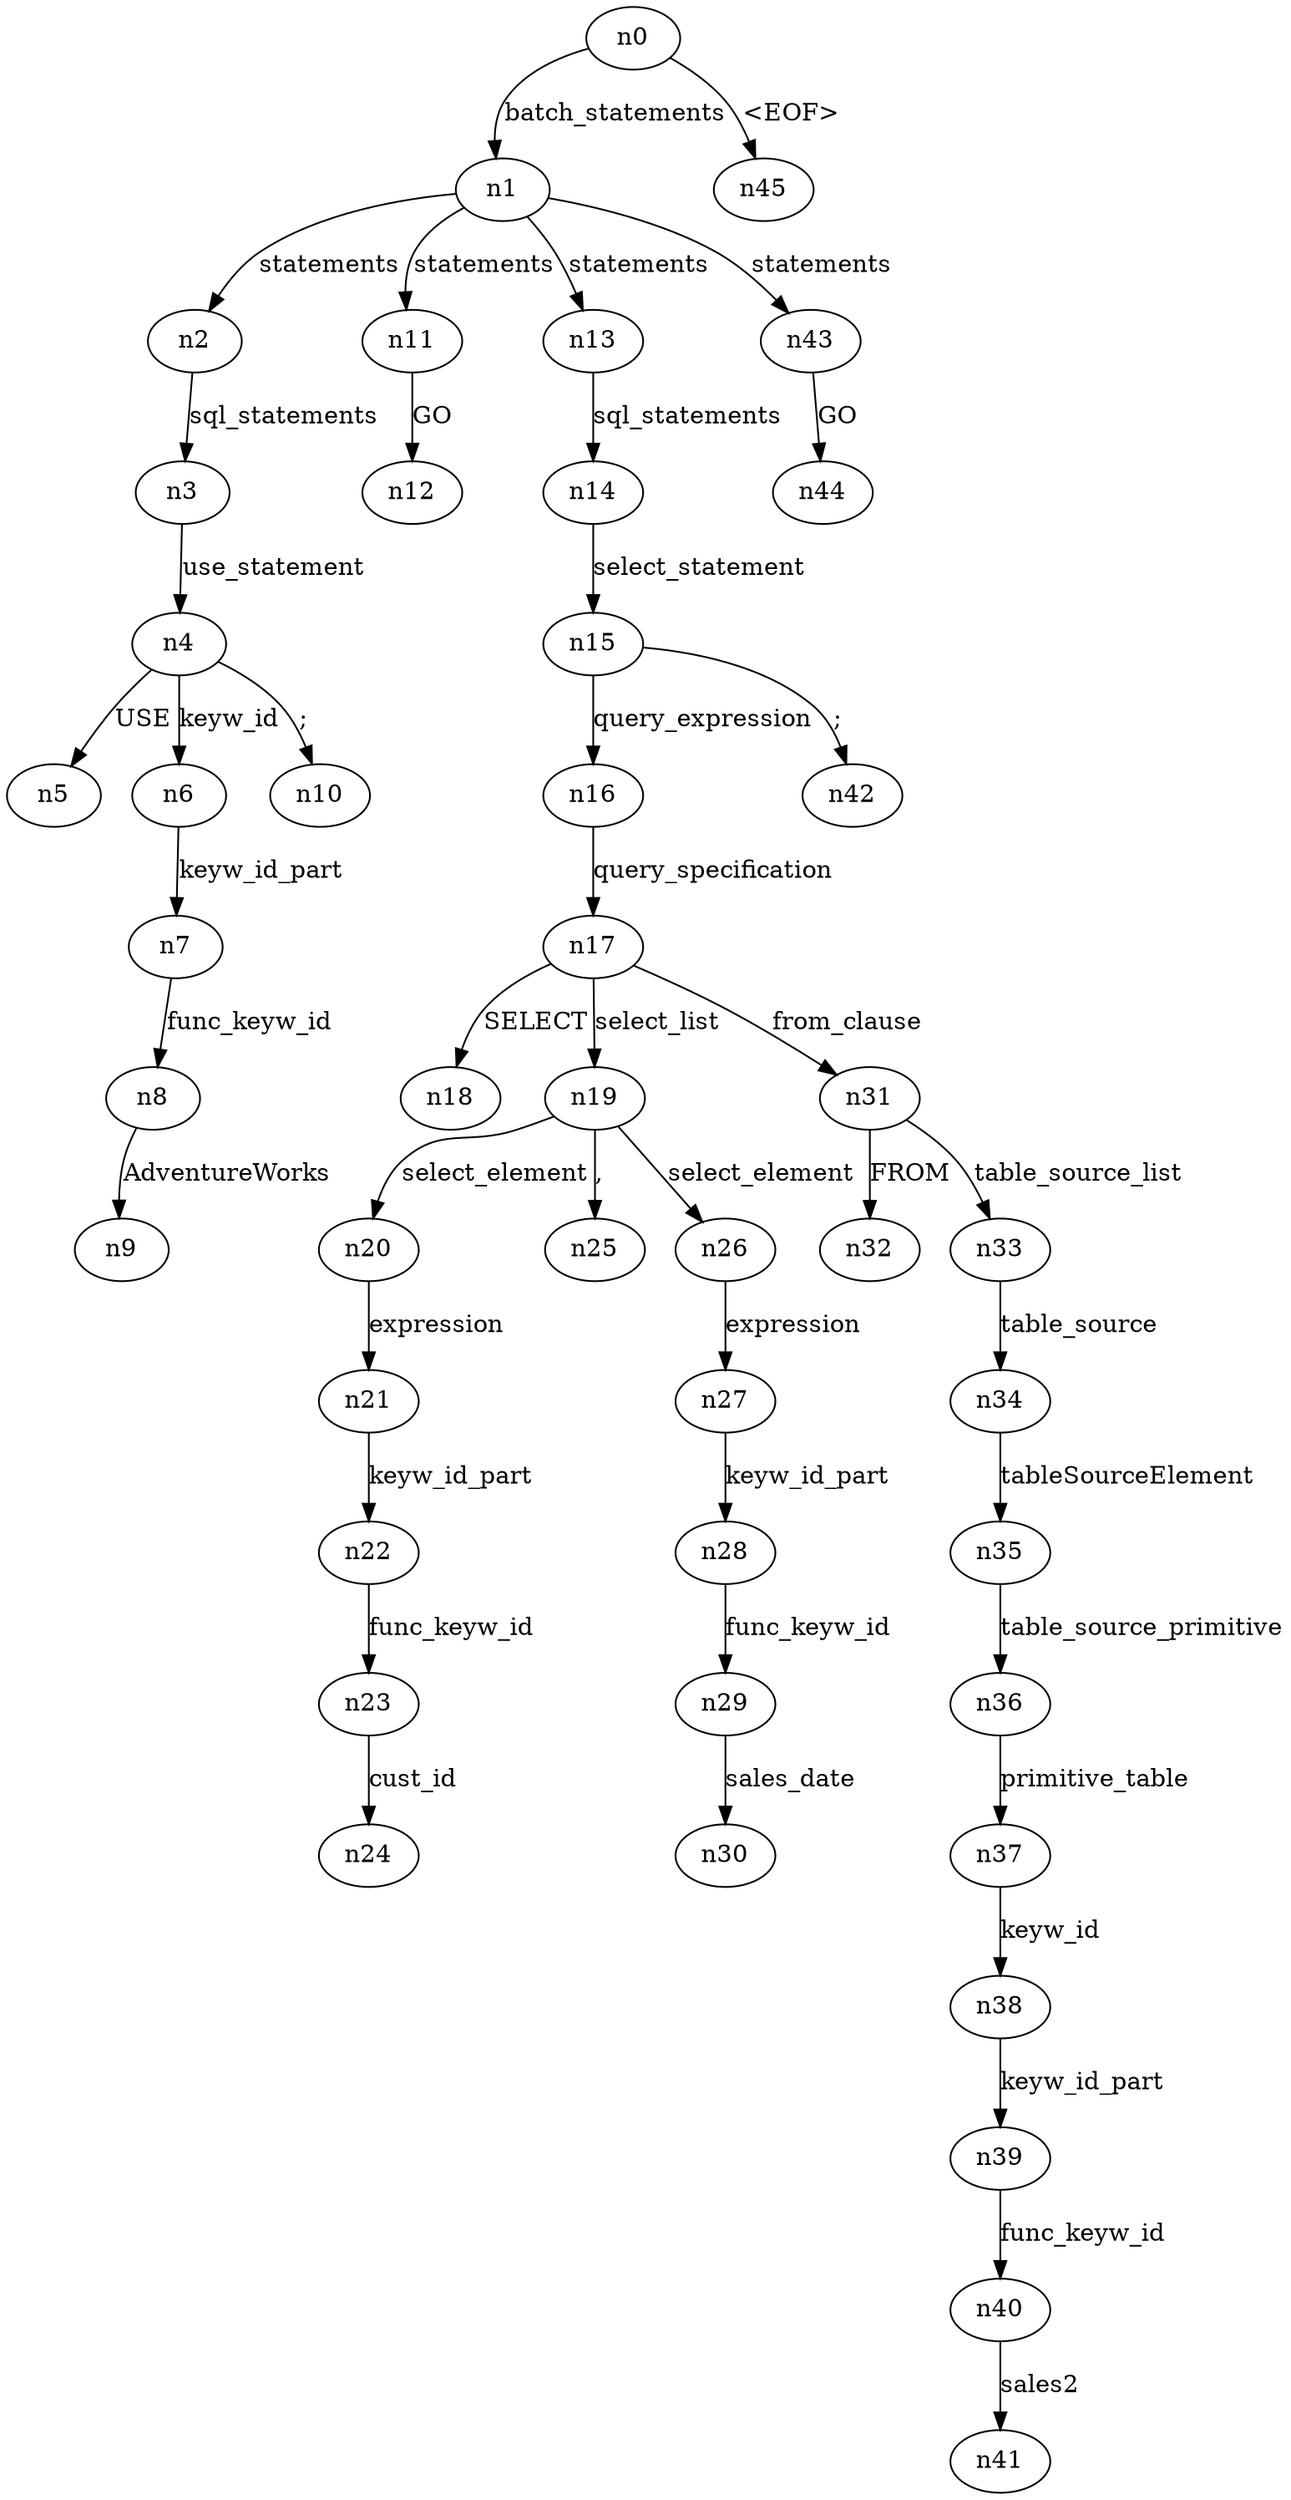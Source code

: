 digraph ParseTree {
  n0 -> n1 [label="batch_statements"];
  n1 -> n2 [label="statements"];
  n2 -> n3 [label="sql_statements"];
  n3 -> n4 [label="use_statement"];
  n4 -> n5 [label="USE"];
  n4 -> n6 [label="keyw_id"];
  n6 -> n7 [label="keyw_id_part"];
  n7 -> n8 [label="func_keyw_id"];
  n8 -> n9 [label="AdventureWorks"];
  n4 -> n10 [label=";"];
  n1 -> n11 [label="statements"];
  n11 -> n12 [label="GO"];
  n1 -> n13 [label="statements"];
  n13 -> n14 [label="sql_statements"];
  n14 -> n15 [label="select_statement"];
  n15 -> n16 [label="query_expression"];
  n16 -> n17 [label="query_specification"];
  n17 -> n18 [label="SELECT"];
  n17 -> n19 [label="select_list"];
  n19 -> n20 [label="select_element"];
  n20 -> n21 [label="expression"];
  n21 -> n22 [label="keyw_id_part"];
  n22 -> n23 [label="func_keyw_id"];
  n23 -> n24 [label="cust_id"];
  n19 -> n25 [label=","];
  n19 -> n26 [label="select_element"];
  n26 -> n27 [label="expression"];
  n27 -> n28 [label="keyw_id_part"];
  n28 -> n29 [label="func_keyw_id"];
  n29 -> n30 [label="sales_date"];
  n17 -> n31 [label="from_clause"];
  n31 -> n32 [label="FROM"];
  n31 -> n33 [label="table_source_list"];
  n33 -> n34 [label="table_source"];
  n34 -> n35 [label="tableSourceElement"];
  n35 -> n36 [label="table_source_primitive"];
  n36 -> n37 [label="primitive_table"];
  n37 -> n38 [label="keyw_id"];
  n38 -> n39 [label="keyw_id_part"];
  n39 -> n40 [label="func_keyw_id"];
  n40 -> n41 [label="sales2"];
  n15 -> n42 [label=";"];
  n1 -> n43 [label="statements"];
  n43 -> n44 [label="GO"];
  n0 -> n45 [label="<EOF>"];
}